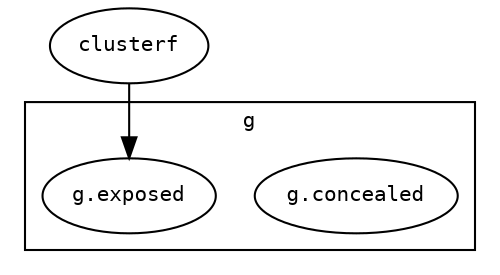 
digraph G {
  graph [fontname="Monospace",fontsize="10"]
  node [fontname="Monospace",fontsize="10"]
  subgraph clusterf {
    label="f";
  }
  subgraph clusterg {
    label="g";
    "g.concealed"
    "g.exposed"
  }
  clusterf -> "g.exposed"
}

